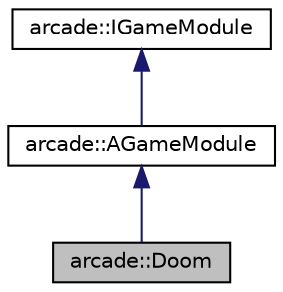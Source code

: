 digraph "arcade::Doom"
{
 // LATEX_PDF_SIZE
  edge [fontname="Helvetica",fontsize="10",labelfontname="Helvetica",labelfontsize="10"];
  node [fontname="Helvetica",fontsize="10",shape=record];
  Node1 [label="arcade::Doom",height=0.2,width=0.4,color="black", fillcolor="grey75", style="filled", fontcolor="black",tooltip=" "];
  Node2 -> Node1 [dir="back",color="midnightblue",fontsize="10",style="solid",fontname="Helvetica"];
  Node2 [label="arcade::AGameModule",height=0.2,width=0.4,color="black", fillcolor="white", style="filled",URL="$classarcade_1_1_a_game_module.html",tooltip=" "];
  Node3 -> Node2 [dir="back",color="midnightblue",fontsize="10",style="solid",fontname="Helvetica"];
  Node3 [label="arcade::IGameModule",height=0.2,width=0.4,color="black", fillcolor="white", style="filled",URL="$classarcade_1_1_i_game_module.html",tooltip=" "];
}
